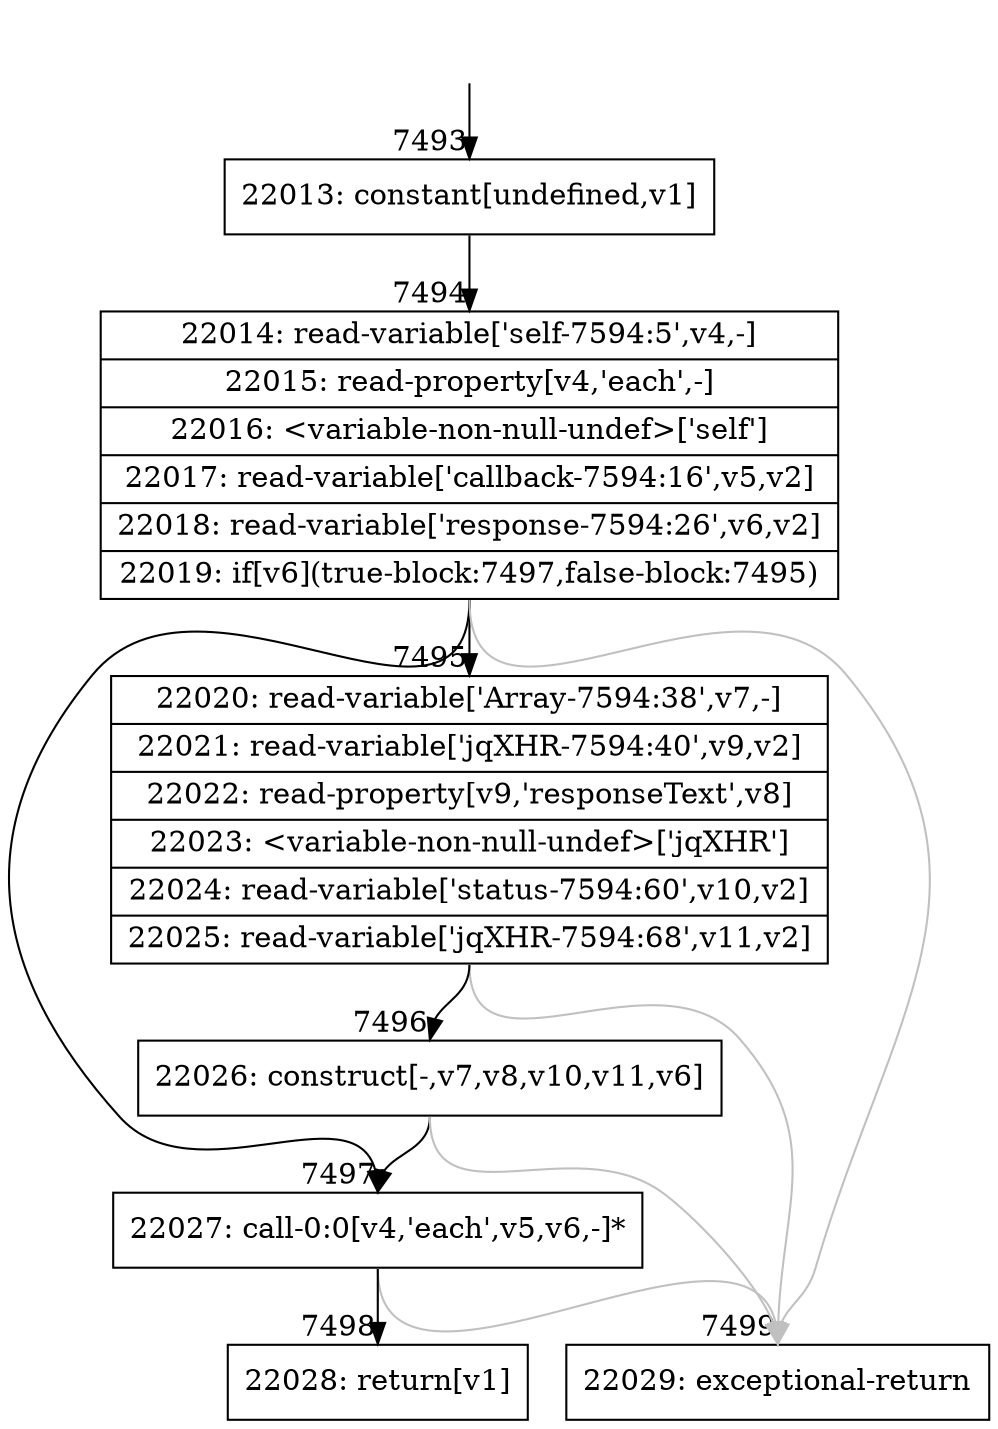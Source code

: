 digraph {
rankdir="TD"
BB_entry475[shape=none,label=""];
BB_entry475 -> BB7493 [tailport=s, headport=n, headlabel="    7493"]
BB7493 [shape=record label="{22013: constant[undefined,v1]}" ] 
BB7493 -> BB7494 [tailport=s, headport=n, headlabel="      7494"]
BB7494 [shape=record label="{22014: read-variable['self-7594:5',v4,-]|22015: read-property[v4,'each',-]|22016: \<variable-non-null-undef\>['self']|22017: read-variable['callback-7594:16',v5,v2]|22018: read-variable['response-7594:26',v6,v2]|22019: if[v6](true-block:7497,false-block:7495)}" ] 
BB7494 -> BB7497 [tailport=s, headport=n, headlabel="      7497"]
BB7494 -> BB7495 [tailport=s, headport=n, headlabel="      7495"]
BB7494 -> BB7499 [tailport=s, headport=n, color=gray, headlabel="      7499"]
BB7495 [shape=record label="{22020: read-variable['Array-7594:38',v7,-]|22021: read-variable['jqXHR-7594:40',v9,v2]|22022: read-property[v9,'responseText',v8]|22023: \<variable-non-null-undef\>['jqXHR']|22024: read-variable['status-7594:60',v10,v2]|22025: read-variable['jqXHR-7594:68',v11,v2]}" ] 
BB7495 -> BB7496 [tailport=s, headport=n, headlabel="      7496"]
BB7495 -> BB7499 [tailport=s, headport=n, color=gray]
BB7496 [shape=record label="{22026: construct[-,v7,v8,v10,v11,v6]}" ] 
BB7496 -> BB7497 [tailport=s, headport=n]
BB7496 -> BB7499 [tailport=s, headport=n, color=gray]
BB7497 [shape=record label="{22027: call-0:0[v4,'each',v5,v6,-]*}" ] 
BB7497 -> BB7498 [tailport=s, headport=n, headlabel="      7498"]
BB7497 -> BB7499 [tailport=s, headport=n, color=gray]
BB7498 [shape=record label="{22028: return[v1]}" ] 
BB7499 [shape=record label="{22029: exceptional-return}" ] 
}
